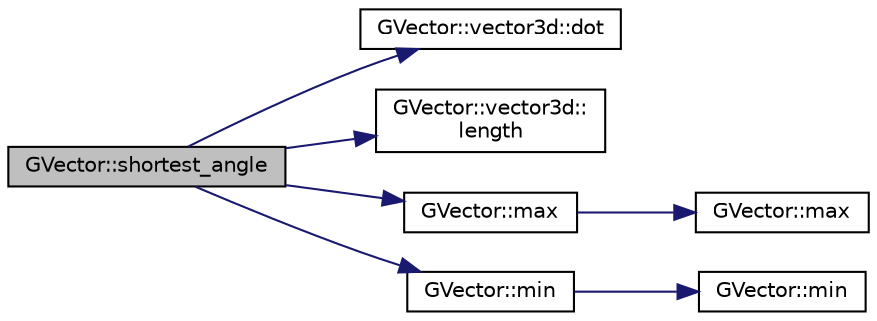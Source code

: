 digraph "GVector::shortest_angle"
{
 // INTERACTIVE_SVG=YES
  edge [fontname="Helvetica",fontsize="10",labelfontname="Helvetica",labelfontsize="10"];
  node [fontname="Helvetica",fontsize="10",shape=record];
  rankdir="LR";
  Node1 [label="GVector::shortest_angle",height=0.2,width=0.4,color="black", fillcolor="grey75", style="filled", fontcolor="black"];
  Node1 -> Node2 [color="midnightblue",fontsize="10",style="solid",fontname="Helvetica"];
  Node2 [label="GVector::vector3d::dot",height=0.2,width=0.4,color="black", fillcolor="white", style="filled",URL="$d7/db8/class_g_vector_1_1vector3d.html#af9ba531c9d36ca2e0dc80065bd19b9da"];
  Node1 -> Node3 [color="midnightblue",fontsize="10",style="solid",fontname="Helvetica"];
  Node3 [label="GVector::vector3d::\llength",height=0.2,width=0.4,color="black", fillcolor="white", style="filled",URL="$d7/db8/class_g_vector_1_1vector3d.html#ac515c7de87f98e36d38036e42c968a82"];
  Node1 -> Node4 [color="midnightblue",fontsize="10",style="solid",fontname="Helvetica"];
  Node4 [label="GVector::max",height=0.2,width=0.4,color="black", fillcolor="white", style="filled",URL="$d5/da9/namespace_g_vector.html#a114727fb21b993496f39d5412acde8eb"];
  Node4 -> Node5 [color="midnightblue",fontsize="10",style="solid",fontname="Helvetica"];
  Node5 [label="GVector::max",height=0.2,width=0.4,color="black", fillcolor="white", style="filled",URL="$d5/da9/namespace_g_vector.html#a1223529a5f19606fa1f0bb39404a9ec3"];
  Node1 -> Node6 [color="midnightblue",fontsize="10",style="solid",fontname="Helvetica"];
  Node6 [label="GVector::min",height=0.2,width=0.4,color="black", fillcolor="white", style="filled",URL="$d5/da9/namespace_g_vector.html#a32aee6e7f3233302356a035de09300ae"];
  Node6 -> Node7 [color="midnightblue",fontsize="10",style="solid",fontname="Helvetica"];
  Node7 [label="GVector::min",height=0.2,width=0.4,color="black", fillcolor="white", style="filled",URL="$d5/da9/namespace_g_vector.html#a79b77964e0a1ea74cc1ca2048991fb73"];
}
